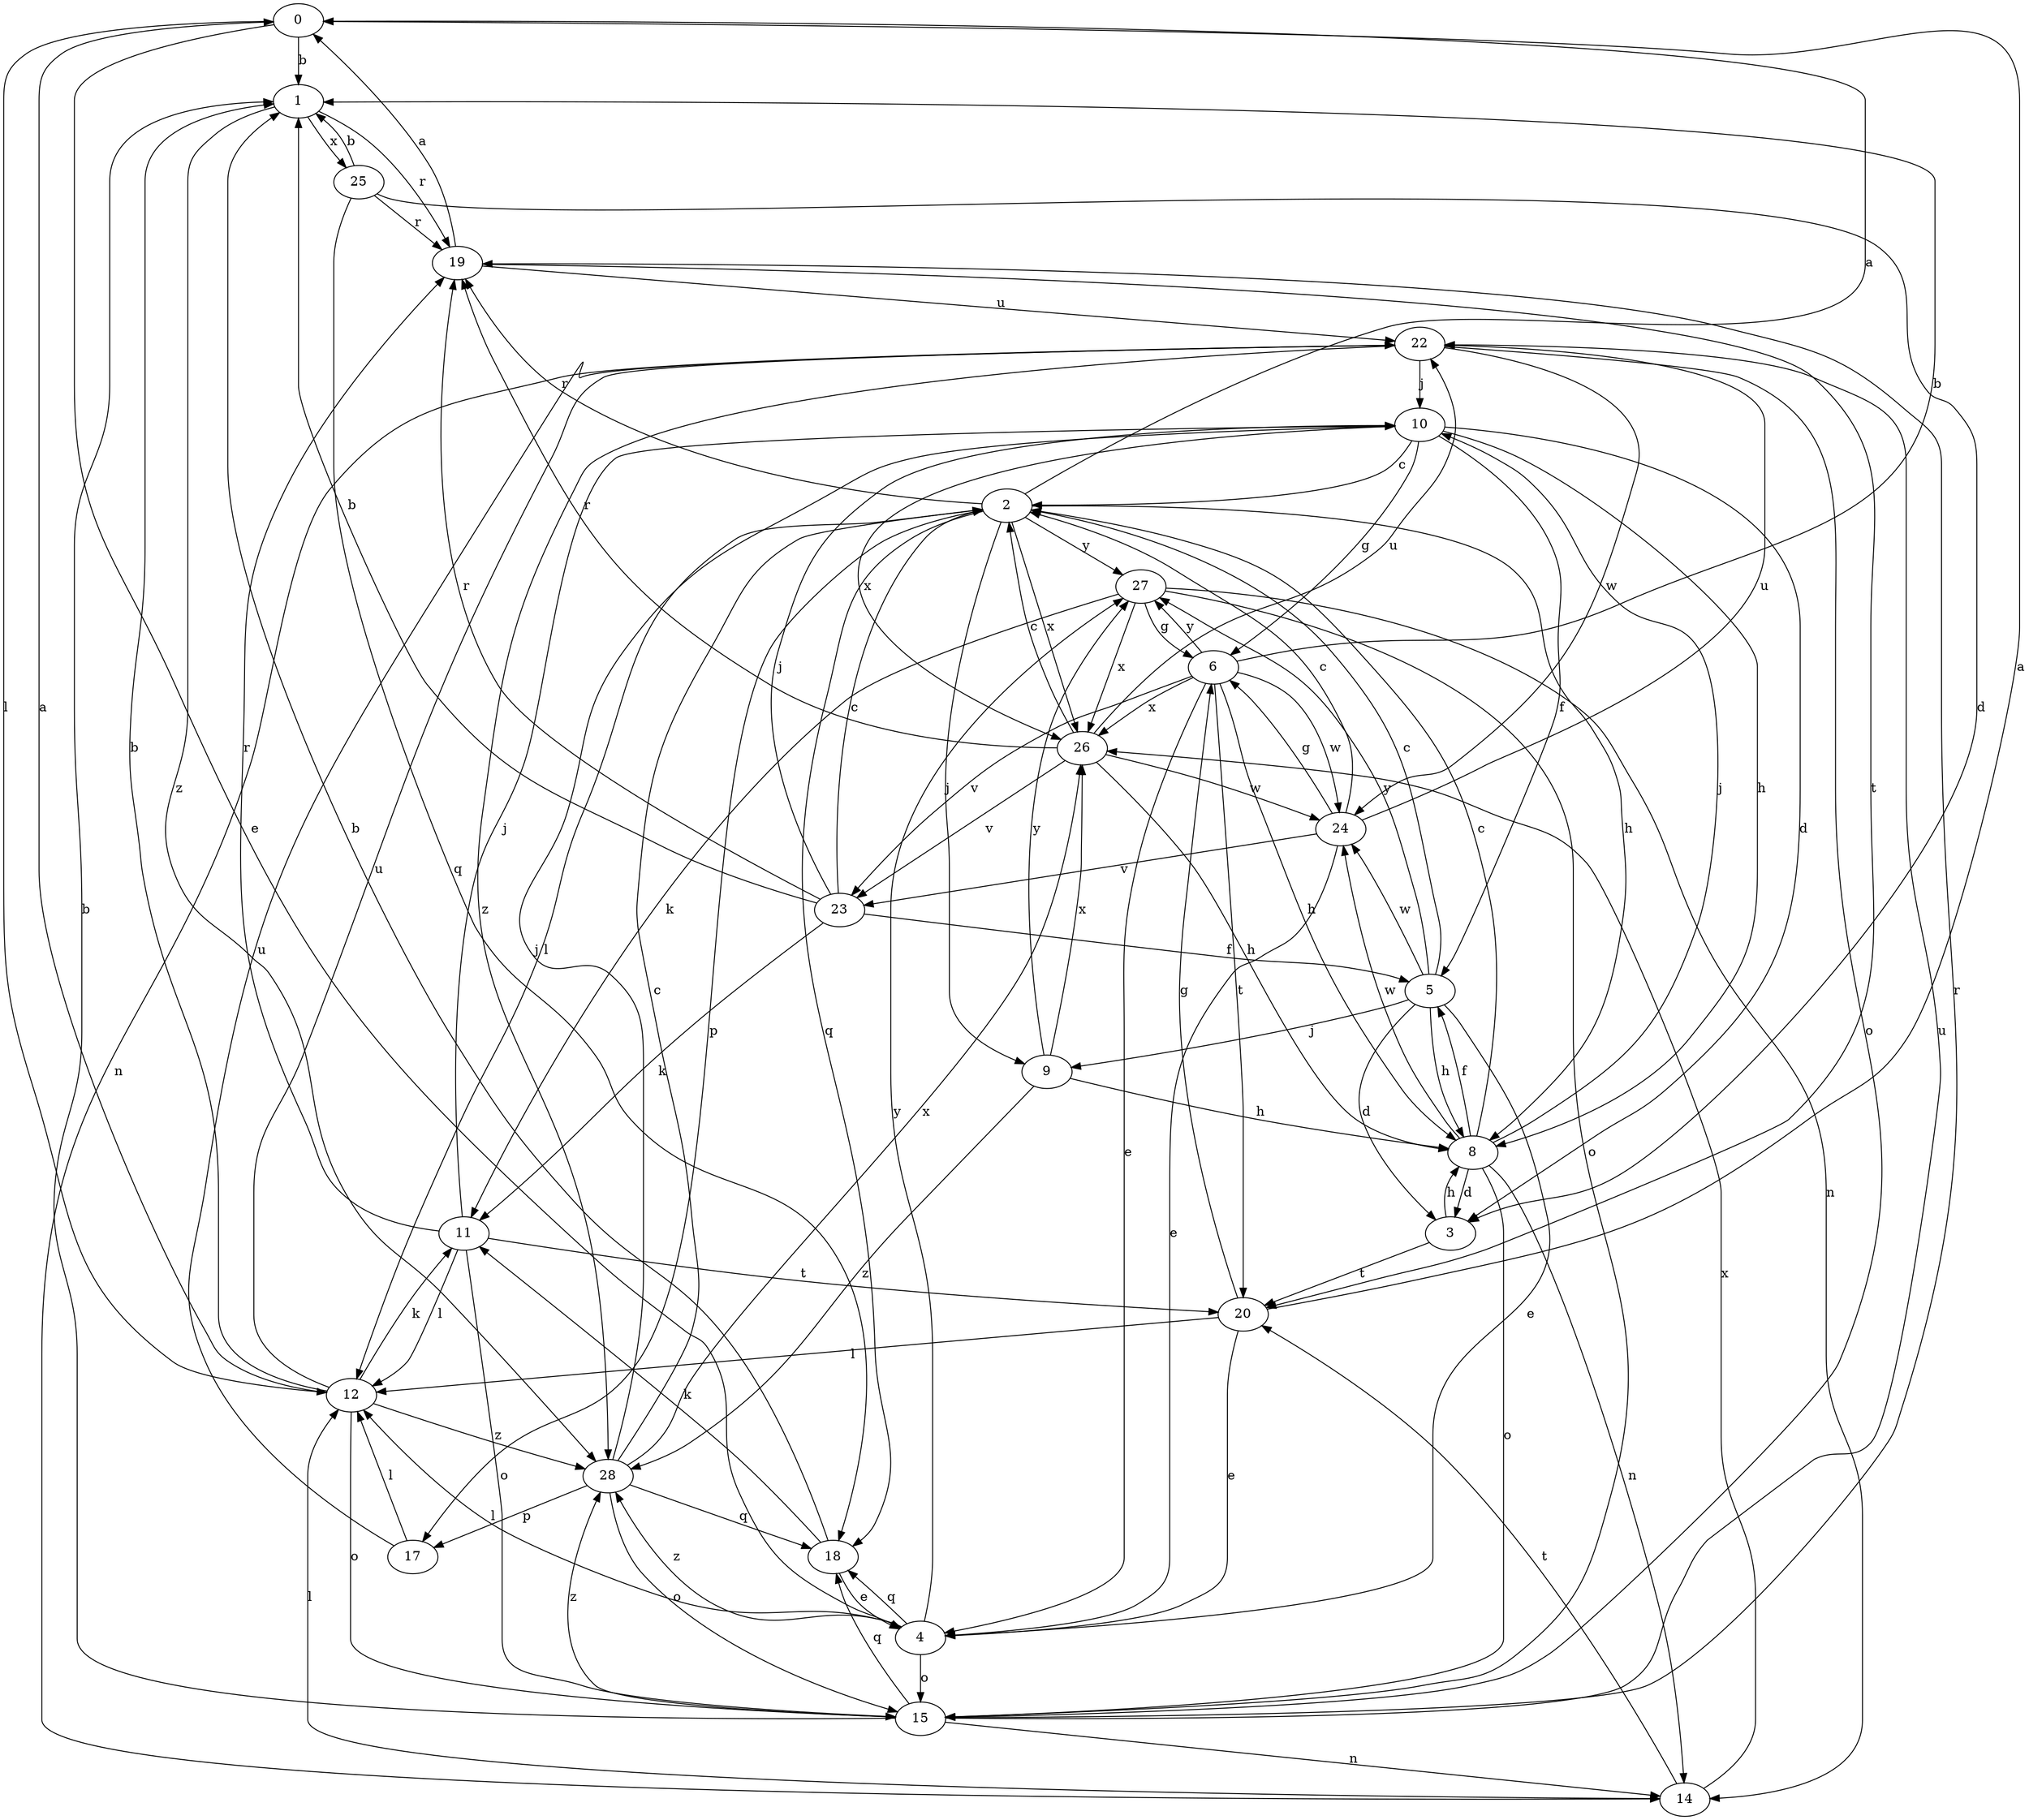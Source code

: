 strict digraph  {
0;
1;
2;
3;
4;
5;
6;
8;
9;
10;
11;
12;
14;
15;
17;
18;
19;
20;
22;
23;
24;
25;
26;
27;
28;
0 -> 1  [label=b];
0 -> 4  [label=e];
0 -> 12  [label=l];
1 -> 19  [label=r];
1 -> 25  [label=x];
1 -> 28  [label=z];
2 -> 0  [label=a];
2 -> 8  [label=h];
2 -> 9  [label=j];
2 -> 12  [label=l];
2 -> 17  [label=p];
2 -> 18  [label=q];
2 -> 19  [label=r];
2 -> 26  [label=x];
2 -> 27  [label=y];
3 -> 8  [label=h];
3 -> 20  [label=t];
4 -> 12  [label=l];
4 -> 15  [label=o];
4 -> 18  [label=q];
4 -> 27  [label=y];
4 -> 28  [label=z];
5 -> 2  [label=c];
5 -> 3  [label=d];
5 -> 4  [label=e];
5 -> 8  [label=h];
5 -> 9  [label=j];
5 -> 24  [label=w];
5 -> 27  [label=y];
6 -> 1  [label=b];
6 -> 4  [label=e];
6 -> 8  [label=h];
6 -> 20  [label=t];
6 -> 23  [label=v];
6 -> 24  [label=w];
6 -> 26  [label=x];
6 -> 27  [label=y];
8 -> 2  [label=c];
8 -> 3  [label=d];
8 -> 5  [label=f];
8 -> 10  [label=j];
8 -> 14  [label=n];
8 -> 15  [label=o];
8 -> 24  [label=w];
9 -> 8  [label=h];
9 -> 26  [label=x];
9 -> 27  [label=y];
9 -> 28  [label=z];
10 -> 2  [label=c];
10 -> 3  [label=d];
10 -> 5  [label=f];
10 -> 6  [label=g];
10 -> 8  [label=h];
10 -> 26  [label=x];
11 -> 10  [label=j];
11 -> 12  [label=l];
11 -> 15  [label=o];
11 -> 19  [label=r];
11 -> 20  [label=t];
12 -> 0  [label=a];
12 -> 1  [label=b];
12 -> 11  [label=k];
12 -> 15  [label=o];
12 -> 22  [label=u];
12 -> 28  [label=z];
14 -> 12  [label=l];
14 -> 20  [label=t];
14 -> 26  [label=x];
15 -> 1  [label=b];
15 -> 14  [label=n];
15 -> 18  [label=q];
15 -> 19  [label=r];
15 -> 22  [label=u];
15 -> 28  [label=z];
17 -> 12  [label=l];
17 -> 22  [label=u];
18 -> 1  [label=b];
18 -> 4  [label=e];
18 -> 11  [label=k];
19 -> 0  [label=a];
19 -> 20  [label=t];
19 -> 22  [label=u];
20 -> 0  [label=a];
20 -> 4  [label=e];
20 -> 6  [label=g];
20 -> 12  [label=l];
22 -> 10  [label=j];
22 -> 14  [label=n];
22 -> 15  [label=o];
22 -> 24  [label=w];
22 -> 28  [label=z];
23 -> 1  [label=b];
23 -> 2  [label=c];
23 -> 5  [label=f];
23 -> 10  [label=j];
23 -> 11  [label=k];
23 -> 19  [label=r];
24 -> 2  [label=c];
24 -> 4  [label=e];
24 -> 6  [label=g];
24 -> 22  [label=u];
24 -> 23  [label=v];
25 -> 1  [label=b];
25 -> 3  [label=d];
25 -> 18  [label=q];
25 -> 19  [label=r];
26 -> 2  [label=c];
26 -> 8  [label=h];
26 -> 19  [label=r];
26 -> 22  [label=u];
26 -> 23  [label=v];
26 -> 24  [label=w];
27 -> 6  [label=g];
27 -> 11  [label=k];
27 -> 14  [label=n];
27 -> 15  [label=o];
27 -> 26  [label=x];
28 -> 2  [label=c];
28 -> 10  [label=j];
28 -> 15  [label=o];
28 -> 17  [label=p];
28 -> 18  [label=q];
28 -> 26  [label=x];
}
